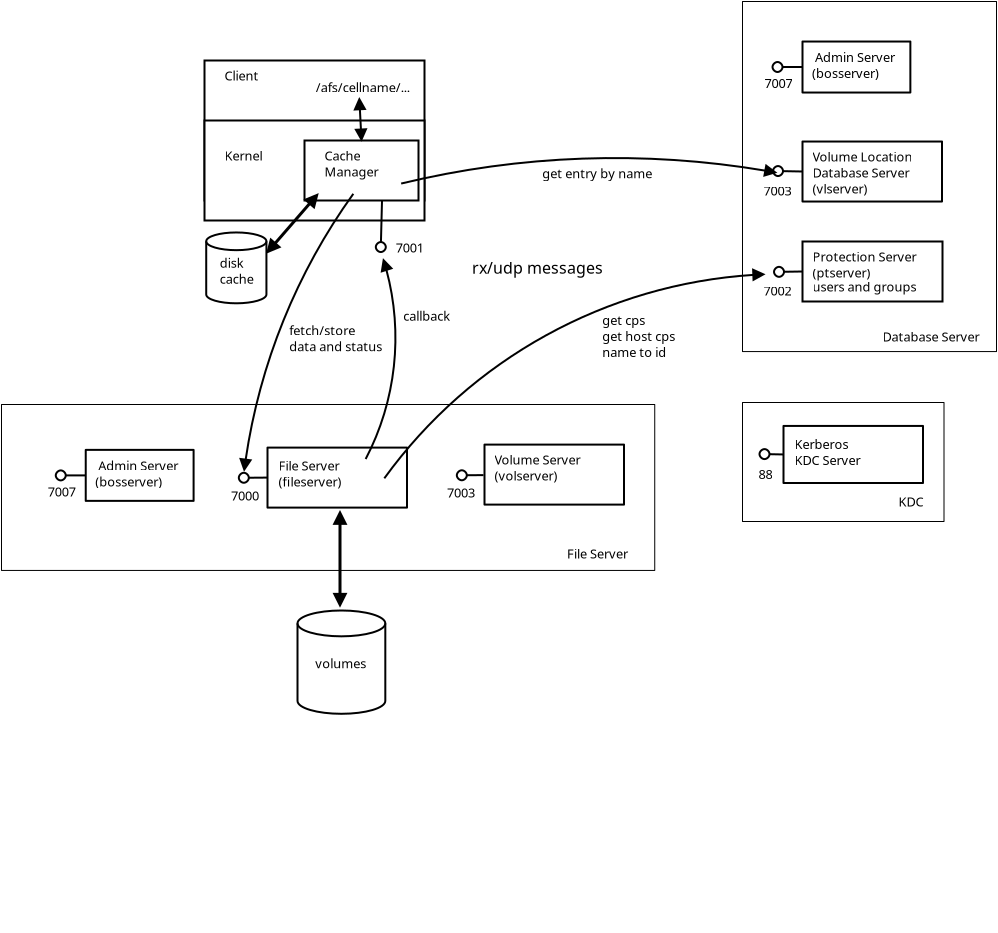 <?xml version="1.0" encoding="UTF-8"?>
<dia:diagram xmlns:dia="http://www.lysator.liu.se/~alla/dia/">
  <dia:layer name="Background" visible="true">
    <dia:object type="Standard - Text" version="1" id="O0">
      <dia:attribute name="obj_pos">
        <dia:point val="16.4,3.35"/>
      </dia:attribute>
      <dia:attribute name="obj_bb">
        <dia:rectangle val="16.4,2.95;16.4,4.15"/>
      </dia:attribute>
      <dia:attribute name="text">
        <dia:composite type="text">
          <dia:attribute name="string">
            <dia:string>##</dia:string>
          </dia:attribute>
          <dia:attribute name="font">
            <dia:font family="sans" style="0" name="Helvetica"/>
          </dia:attribute>
          <dia:attribute name="height">
            <dia:real val="0.8"/>
          </dia:attribute>
          <dia:attribute name="pos">
            <dia:point val="16.4,3.35"/>
          </dia:attribute>
          <dia:attribute name="color">
            <dia:color val="#000000"/>
          </dia:attribute>
          <dia:attribute name="alignment">
            <dia:enum val="0"/>
          </dia:attribute>
        </dia:composite>
      </dia:attribute>
      <dia:attribute name="valign">
        <dia:enum val="3"/>
      </dia:attribute>
    </dia:object>
    <dia:object type="Standard - Text" version="1" id="O1">
      <dia:attribute name="obj_pos">
        <dia:point val="2.35,3.2"/>
      </dia:attribute>
      <dia:attribute name="obj_bb">
        <dia:rectangle val="2.35,2.8;2.35,4"/>
      </dia:attribute>
      <dia:attribute name="text">
        <dia:composite type="text">
          <dia:attribute name="string">
            <dia:string>##</dia:string>
          </dia:attribute>
          <dia:attribute name="font">
            <dia:font family="sans" style="0" name="Helvetica"/>
          </dia:attribute>
          <dia:attribute name="height">
            <dia:real val="0.8"/>
          </dia:attribute>
          <dia:attribute name="pos">
            <dia:point val="2.35,3.2"/>
          </dia:attribute>
          <dia:attribute name="color">
            <dia:color val="#000000"/>
          </dia:attribute>
          <dia:attribute name="alignment">
            <dia:enum val="0"/>
          </dia:attribute>
        </dia:composite>
      </dia:attribute>
      <dia:attribute name="valign">
        <dia:enum val="3"/>
      </dia:attribute>
    </dia:object>
    <dia:group>
      <dia:object type="Standard - Box" version="0" id="O2">
        <dia:attribute name="obj_pos">
          <dia:point val="45,-22.95"/>
        </dia:attribute>
        <dia:attribute name="obj_bb">
          <dia:rectangle val="44.975,-22.975;55.1,-16.975"/>
        </dia:attribute>
        <dia:attribute name="elem_corner">
          <dia:point val="45,-22.95"/>
        </dia:attribute>
        <dia:attribute name="elem_width">
          <dia:real val="10.075"/>
        </dia:attribute>
        <dia:attribute name="elem_height">
          <dia:real val="5.95"/>
        </dia:attribute>
        <dia:attribute name="border_width">
          <dia:real val="0.05"/>
        </dia:attribute>
        <dia:attribute name="show_background">
          <dia:boolean val="true"/>
        </dia:attribute>
        <dia:attribute name="corner_radius">
          <dia:real val="1.175e-38"/>
        </dia:attribute>
      </dia:object>
      <dia:object type="Standard - Box" version="0" id="O3">
        <dia:attribute name="obj_pos">
          <dia:point val="47.05,-21.778"/>
        </dia:attribute>
        <dia:attribute name="obj_bb">
          <dia:rectangle val="47,-21.828;54.075,-18.876"/>
        </dia:attribute>
        <dia:attribute name="elem_corner">
          <dia:point val="47.05,-21.778"/>
        </dia:attribute>
        <dia:attribute name="elem_width">
          <dia:real val="6.975"/>
        </dia:attribute>
        <dia:attribute name="elem_height">
          <dia:real val="2.852"/>
        </dia:attribute>
        <dia:attribute name="show_background">
          <dia:boolean val="true"/>
        </dia:attribute>
        <dia:attribute name="corner_radius">
          <dia:real val="1.175e-38"/>
        </dia:attribute>
      </dia:object>
      <dia:object type="Standard - Text" version="1" id="O4">
        <dia:attribute name="obj_pos">
          <dia:point val="47.6,-20.628"/>
        </dia:attribute>
        <dia:attribute name="obj_bb">
          <dia:rectangle val="47.6,-21.123;51.117,-18.497"/>
        </dia:attribute>
        <dia:attribute name="text">
          <dia:composite type="text">
            <dia:attribute name="string">
              <dia:string>#Kerberos 
KDC Server 
#</dia:string>
            </dia:attribute>
            <dia:attribute name="font">
              <dia:font family="sans" style="0" name="Helvetica"/>
            </dia:attribute>
            <dia:attribute name="height">
              <dia:real val="0.8"/>
            </dia:attribute>
            <dia:attribute name="pos">
              <dia:point val="47.6,-20.628"/>
            </dia:attribute>
            <dia:attribute name="color">
              <dia:color val="#000000"/>
            </dia:attribute>
            <dia:attribute name="alignment">
              <dia:enum val="0"/>
            </dia:attribute>
          </dia:composite>
        </dia:attribute>
        <dia:attribute name="valign">
          <dia:enum val="3"/>
        </dia:attribute>
      </dia:object>
      <dia:object type="Standard - Line" version="0" id="O5">
        <dia:attribute name="obj_pos">
          <dia:point val="45.8,-20.376"/>
        </dia:attribute>
        <dia:attribute name="obj_bb">
          <dia:rectangle val="45.74,-20.877;47.101,-19.875"/>
        </dia:attribute>
        <dia:attribute name="conn_endpoints">
          <dia:point val="45.8,-20.376"/>
          <dia:point val="47.05,-20.352"/>
        </dia:attribute>
        <dia:attribute name="numcp">
          <dia:int val="1"/>
        </dia:attribute>
        <dia:attribute name="start_arrow">
          <dia:enum val="9"/>
        </dia:attribute>
        <dia:attribute name="start_arrow_length">
          <dia:real val="0.5"/>
        </dia:attribute>
        <dia:attribute name="start_arrow_width">
          <dia:real val="0.5"/>
        </dia:attribute>
        <dia:connections>
          <dia:connection handle="1" to="O3" connection="3"/>
        </dia:connections>
      </dia:object>
      <dia:object type="Standard - Text" version="1" id="O6">
        <dia:attribute name="obj_pos">
          <dia:point val="52.8,-17.75"/>
        </dia:attribute>
        <dia:attribute name="obj_bb">
          <dia:rectangle val="52.8,-18.293;54.038,-17.352"/>
        </dia:attribute>
        <dia:attribute name="text">
          <dia:composite type="text">
            <dia:attribute name="string">
              <dia:string>#KDC#</dia:string>
            </dia:attribute>
            <dia:attribute name="font">
              <dia:font family="sans" style="0" name="Helvetica"/>
            </dia:attribute>
            <dia:attribute name="height">
              <dia:real val="0.8"/>
            </dia:attribute>
            <dia:attribute name="pos">
              <dia:point val="52.8,-17.75"/>
            </dia:attribute>
            <dia:attribute name="color">
              <dia:color val="#000000"/>
            </dia:attribute>
            <dia:attribute name="alignment">
              <dia:enum val="0"/>
            </dia:attribute>
          </dia:composite>
        </dia:attribute>
        <dia:attribute name="valign">
          <dia:enum val="3"/>
        </dia:attribute>
      </dia:object>
      <dia:object type="Standard - Text" version="1" id="O7">
        <dia:attribute name="obj_pos">
          <dia:point val="45.8,-19.123"/>
        </dia:attribute>
        <dia:attribute name="obj_bb">
          <dia:rectangle val="45.8,-19.665;46.54,-18.725"/>
        </dia:attribute>
        <dia:attribute name="text">
          <dia:composite type="text">
            <dia:attribute name="string">
              <dia:string>#88#</dia:string>
            </dia:attribute>
            <dia:attribute name="font">
              <dia:font family="sans" style="0" name="Helvetica"/>
            </dia:attribute>
            <dia:attribute name="height">
              <dia:real val="0.8"/>
            </dia:attribute>
            <dia:attribute name="pos">
              <dia:point val="45.8,-19.123"/>
            </dia:attribute>
            <dia:attribute name="color">
              <dia:color val="#000000"/>
            </dia:attribute>
            <dia:attribute name="alignment">
              <dia:enum val="0"/>
            </dia:attribute>
          </dia:composite>
        </dia:attribute>
        <dia:attribute name="valign">
          <dia:enum val="3"/>
        </dia:attribute>
      </dia:object>
    </dia:group>
    <dia:object type="Network - Storage" version="0" id="O8">
      <dia:attribute name="obj_pos">
        <dia:point val="22.75,-12.55"/>
      </dia:attribute>
      <dia:attribute name="obj_bb">
        <dia:rectangle val="22.7,-12.6;27.191,-6.185"/>
      </dia:attribute>
      <dia:attribute name="elem_corner">
        <dia:point val="22.75,-12.55"/>
      </dia:attribute>
      <dia:attribute name="elem_width">
        <dia:real val="4.391"/>
      </dia:attribute>
      <dia:attribute name="elem_height">
        <dia:real val="5.165"/>
      </dia:attribute>
      <dia:attribute name="line_width">
        <dia:real val="0.1"/>
      </dia:attribute>
      <dia:attribute name="line_colour">
        <dia:color val="#000000"/>
      </dia:attribute>
      <dia:attribute name="fill_colour">
        <dia:color val="#ffffff"/>
      </dia:attribute>
      <dia:attribute name="show_background">
        <dia:boolean val="true"/>
      </dia:attribute>
      <dia:attribute name="line_style">
        <dia:enum val="0"/>
        <dia:real val="1"/>
      </dia:attribute>
      <dia:attribute name="text">
        <dia:composite type="text">
          <dia:attribute name="string">
            <dia:string>##</dia:string>
          </dia:attribute>
          <dia:attribute name="font">
            <dia:font family="sans" style="0" name="Helvetica"/>
          </dia:attribute>
          <dia:attribute name="height">
            <dia:real val="0.8"/>
          </dia:attribute>
          <dia:attribute name="pos">
            <dia:point val="24.945,-6.985"/>
          </dia:attribute>
          <dia:attribute name="color">
            <dia:color val="#000000"/>
          </dia:attribute>
          <dia:attribute name="alignment">
            <dia:enum val="1"/>
          </dia:attribute>
        </dia:composite>
      </dia:attribute>
      <dia:attribute name="flip_horizontal">
        <dia:boolean val="false"/>
      </dia:attribute>
      <dia:attribute name="flip_vertical">
        <dia:boolean val="false"/>
      </dia:attribute>
    </dia:object>
    <dia:group>
      <dia:object type="Standard - Box" version="0" id="O9">
        <dia:attribute name="obj_pos">
          <dia:point val="45,-43"/>
        </dia:attribute>
        <dia:attribute name="obj_bb">
          <dia:rectangle val="44.975,-43.025;57.725,-25.472"/>
        </dia:attribute>
        <dia:attribute name="elem_corner">
          <dia:point val="45,-43"/>
        </dia:attribute>
        <dia:attribute name="elem_width">
          <dia:real val="12.7"/>
        </dia:attribute>
        <dia:attribute name="elem_height">
          <dia:real val="17.503"/>
        </dia:attribute>
        <dia:attribute name="border_width">
          <dia:real val="0.05"/>
        </dia:attribute>
        <dia:attribute name="show_background">
          <dia:boolean val="true"/>
        </dia:attribute>
        <dia:attribute name="corner_radius">
          <dia:real val="1.175e-38"/>
        </dia:attribute>
      </dia:object>
      <dia:object type="Standard - Text" version="1" id="O10">
        <dia:attribute name="obj_pos">
          <dia:point val="52,-26"/>
        </dia:attribute>
        <dia:attribute name="obj_bb">
          <dia:rectangle val="52,-26.543;56.873,-25.602"/>
        </dia:attribute>
        <dia:attribute name="text">
          <dia:composite type="text">
            <dia:attribute name="string">
              <dia:string>#Database Server#</dia:string>
            </dia:attribute>
            <dia:attribute name="font">
              <dia:font family="sans" style="0" name="Helvetica"/>
            </dia:attribute>
            <dia:attribute name="height">
              <dia:real val="0.8"/>
            </dia:attribute>
            <dia:attribute name="pos">
              <dia:point val="52,-26"/>
            </dia:attribute>
            <dia:attribute name="color">
              <dia:color val="#000000"/>
            </dia:attribute>
            <dia:attribute name="alignment">
              <dia:enum val="0"/>
            </dia:attribute>
          </dia:composite>
        </dia:attribute>
        <dia:attribute name="valign">
          <dia:enum val="3"/>
        </dia:attribute>
      </dia:object>
      <dia:group>
        <dia:object type="Standard - Box" version="0" id="O11">
          <dia:attribute name="obj_pos">
            <dia:point val="48,-36"/>
          </dia:attribute>
          <dia:attribute name="obj_bb">
            <dia:rectangle val="47.95,-36.05;55.025,-32.95"/>
          </dia:attribute>
          <dia:attribute name="elem_corner">
            <dia:point val="48,-36"/>
          </dia:attribute>
          <dia:attribute name="elem_width">
            <dia:real val="6.975"/>
          </dia:attribute>
          <dia:attribute name="elem_height">
            <dia:real val="3"/>
          </dia:attribute>
          <dia:attribute name="show_background">
            <dia:boolean val="true"/>
          </dia:attribute>
          <dia:attribute name="corner_radius">
            <dia:real val="1.175e-38"/>
          </dia:attribute>
        </dia:object>
        <dia:object type="Standard - Text" version="1" id="O12">
          <dia:attribute name="obj_pos">
            <dia:point val="48.5,-35"/>
          </dia:attribute>
          <dia:attribute name="obj_bb">
            <dia:rectangle val="48.5,-35.542;53.557,-33.002"/>
          </dia:attribute>
          <dia:attribute name="text">
            <dia:composite type="text">
              <dia:attribute name="string">
                <dia:string>#Volume Location
Database Server 
(vlserver)#</dia:string>
              </dia:attribute>
              <dia:attribute name="font">
                <dia:font family="sans" style="0" name="Helvetica"/>
              </dia:attribute>
              <dia:attribute name="height">
                <dia:real val="0.8"/>
              </dia:attribute>
              <dia:attribute name="pos">
                <dia:point val="48.5,-35"/>
              </dia:attribute>
              <dia:attribute name="color">
                <dia:color val="#000000"/>
              </dia:attribute>
              <dia:attribute name="alignment">
                <dia:enum val="0"/>
              </dia:attribute>
            </dia:composite>
          </dia:attribute>
          <dia:attribute name="valign">
            <dia:enum val="3"/>
          </dia:attribute>
        </dia:object>
        <dia:object type="Standard - Line" version="0" id="O13">
          <dia:attribute name="obj_pos">
            <dia:point val="46.476,-34.528"/>
          </dia:attribute>
          <dia:attribute name="obj_bb">
            <dia:rectangle val="46.417,-35.029;48.051,-34.027"/>
          </dia:attribute>
          <dia:attribute name="conn_endpoints">
            <dia:point val="46.476,-34.528"/>
            <dia:point val="48,-34.5"/>
          </dia:attribute>
          <dia:attribute name="numcp">
            <dia:int val="1"/>
          </dia:attribute>
          <dia:attribute name="start_arrow">
            <dia:enum val="9"/>
          </dia:attribute>
          <dia:attribute name="start_arrow_length">
            <dia:real val="0.5"/>
          </dia:attribute>
          <dia:attribute name="start_arrow_width">
            <dia:real val="0.5"/>
          </dia:attribute>
          <dia:connections>
            <dia:connection handle="1" to="O11" connection="3"/>
          </dia:connections>
        </dia:object>
        <dia:object type="Standard - Text" version="1" id="O14">
          <dia:attribute name="obj_pos">
            <dia:point val="46.05,-33.3"/>
          </dia:attribute>
          <dia:attribute name="obj_bb">
            <dia:rectangle val="46.05,-33.843;47.53,-32.903"/>
          </dia:attribute>
          <dia:attribute name="text">
            <dia:composite type="text">
              <dia:attribute name="string">
                <dia:string>#7003#</dia:string>
              </dia:attribute>
              <dia:attribute name="font">
                <dia:font family="sans" style="0" name="Helvetica"/>
              </dia:attribute>
              <dia:attribute name="height">
                <dia:real val="0.8"/>
              </dia:attribute>
              <dia:attribute name="pos">
                <dia:point val="46.05,-33.3"/>
              </dia:attribute>
              <dia:attribute name="color">
                <dia:color val="#000000"/>
              </dia:attribute>
              <dia:attribute name="alignment">
                <dia:enum val="0"/>
              </dia:attribute>
            </dia:composite>
          </dia:attribute>
          <dia:attribute name="valign">
            <dia:enum val="3"/>
          </dia:attribute>
        </dia:object>
      </dia:group>
      <dia:group>
        <dia:object type="Standard - Box" version="0" id="O15">
          <dia:attribute name="obj_pos">
            <dia:point val="48,-31"/>
          </dia:attribute>
          <dia:attribute name="obj_bb">
            <dia:rectangle val="47.95,-31.05;55.05,-27.95"/>
          </dia:attribute>
          <dia:attribute name="elem_corner">
            <dia:point val="48,-31"/>
          </dia:attribute>
          <dia:attribute name="elem_width">
            <dia:real val="7"/>
          </dia:attribute>
          <dia:attribute name="elem_height">
            <dia:real val="3"/>
          </dia:attribute>
          <dia:attribute name="show_background">
            <dia:boolean val="true"/>
          </dia:attribute>
        </dia:object>
        <dia:object type="Standard - Text" version="1" id="O16">
          <dia:attribute name="obj_pos">
            <dia:point val="48.5,-30"/>
          </dia:attribute>
          <dia:attribute name="obj_bb">
            <dia:rectangle val="48.5,-30.543;53.544,-28.802"/>
          </dia:attribute>
          <dia:attribute name="text">
            <dia:composite type="text">
              <dia:attribute name="string">
                <dia:string>#Protection Server
(ptserver)#</dia:string>
              </dia:attribute>
              <dia:attribute name="font">
                <dia:font family="sans" style="0" name="Helvetica"/>
              </dia:attribute>
              <dia:attribute name="height">
                <dia:real val="0.8"/>
              </dia:attribute>
              <dia:attribute name="pos">
                <dia:point val="48.5,-30"/>
              </dia:attribute>
              <dia:attribute name="color">
                <dia:color val="#000000"/>
              </dia:attribute>
              <dia:attribute name="alignment">
                <dia:enum val="0"/>
              </dia:attribute>
            </dia:composite>
          </dia:attribute>
          <dia:attribute name="valign">
            <dia:enum val="3"/>
          </dia:attribute>
        </dia:object>
        <dia:object type="Standard - Line" version="0" id="O17">
          <dia:attribute name="obj_pos">
            <dia:point val="46.526,-29.478"/>
          </dia:attribute>
          <dia:attribute name="obj_bb">
            <dia:rectangle val="46.468,-29.979;48.051,-28.977"/>
          </dia:attribute>
          <dia:attribute name="conn_endpoints">
            <dia:point val="46.526,-29.478"/>
            <dia:point val="48,-29.5"/>
          </dia:attribute>
          <dia:attribute name="numcp">
            <dia:int val="1"/>
          </dia:attribute>
          <dia:attribute name="start_arrow">
            <dia:enum val="9"/>
          </dia:attribute>
          <dia:attribute name="start_arrow_length">
            <dia:real val="0.5"/>
          </dia:attribute>
          <dia:attribute name="start_arrow_width">
            <dia:real val="0.5"/>
          </dia:attribute>
          <dia:connections>
            <dia:connection handle="1" to="O15" connection="3"/>
          </dia:connections>
        </dia:object>
        <dia:object type="Standard - Text" version="1" id="O18">
          <dia:attribute name="obj_pos">
            <dia:point val="46.05,-28.3"/>
          </dia:attribute>
          <dia:attribute name="obj_bb">
            <dia:rectangle val="46.05,-28.843;47.53,-27.902"/>
          </dia:attribute>
          <dia:attribute name="text">
            <dia:composite type="text">
              <dia:attribute name="string">
                <dia:string>#7002#</dia:string>
              </dia:attribute>
              <dia:attribute name="font">
                <dia:font family="sans" style="0" name="Helvetica"/>
              </dia:attribute>
              <dia:attribute name="height">
                <dia:real val="0.8"/>
              </dia:attribute>
              <dia:attribute name="pos">
                <dia:point val="46.05,-28.3"/>
              </dia:attribute>
              <dia:attribute name="color">
                <dia:color val="#000000"/>
              </dia:attribute>
              <dia:attribute name="alignment">
                <dia:enum val="0"/>
              </dia:attribute>
            </dia:composite>
          </dia:attribute>
          <dia:attribute name="valign">
            <dia:enum val="3"/>
          </dia:attribute>
        </dia:object>
        <dia:object type="Standard - Text" version="1" id="O19">
          <dia:attribute name="obj_pos">
            <dia:point val="48.5,-28.5"/>
          </dia:attribute>
          <dia:attribute name="obj_bb">
            <dia:rectangle val="48.5,-29.043;53.537,-28.102"/>
          </dia:attribute>
          <dia:attribute name="text">
            <dia:composite type="text">
              <dia:attribute name="string">
                <dia:string>#users and groups#</dia:string>
              </dia:attribute>
              <dia:attribute name="font">
                <dia:font family="sans" style="0" name="Helvetica"/>
              </dia:attribute>
              <dia:attribute name="height">
                <dia:real val="0.8"/>
              </dia:attribute>
              <dia:attribute name="pos">
                <dia:point val="48.5,-28.5"/>
              </dia:attribute>
              <dia:attribute name="color">
                <dia:color val="#000000"/>
              </dia:attribute>
              <dia:attribute name="alignment">
                <dia:enum val="0"/>
              </dia:attribute>
            </dia:composite>
          </dia:attribute>
          <dia:attribute name="valign">
            <dia:enum val="3"/>
          </dia:attribute>
        </dia:object>
      </dia:group>
      <dia:group>
        <dia:object type="Standard - Box" version="0" id="O20">
          <dia:attribute name="obj_pos">
            <dia:point val="48,-41"/>
          </dia:attribute>
          <dia:attribute name="obj_bb">
            <dia:rectangle val="47.95,-41.05;53.443,-38.4"/>
          </dia:attribute>
          <dia:attribute name="elem_corner">
            <dia:point val="48,-41"/>
          </dia:attribute>
          <dia:attribute name="elem_width">
            <dia:real val="5.393"/>
          </dia:attribute>
          <dia:attribute name="elem_height">
            <dia:real val="2.55"/>
          </dia:attribute>
          <dia:attribute name="show_background">
            <dia:boolean val="true"/>
          </dia:attribute>
          <dia:attribute name="corner_radius">
            <dia:real val="1.175e-38"/>
          </dia:attribute>
        </dia:object>
        <dia:object type="Standard - Text" version="1" id="O21">
          <dia:attribute name="obj_pos">
            <dia:point val="48.475,-39.975"/>
          </dia:attribute>
          <dia:attribute name="obj_bb">
            <dia:rectangle val="48.475,-40.517;52.797,-38.778"/>
          </dia:attribute>
          <dia:attribute name="text">
            <dia:composite type="text">
              <dia:attribute name="string">
                <dia:string># Admin Server 
(bosserver)#</dia:string>
              </dia:attribute>
              <dia:attribute name="font">
                <dia:font family="sans" style="0" name="Helvetica"/>
              </dia:attribute>
              <dia:attribute name="height">
                <dia:real val="0.8"/>
              </dia:attribute>
              <dia:attribute name="pos">
                <dia:point val="48.475,-39.975"/>
              </dia:attribute>
              <dia:attribute name="color">
                <dia:color val="#000000"/>
              </dia:attribute>
              <dia:attribute name="alignment">
                <dia:enum val="0"/>
              </dia:attribute>
            </dia:composite>
          </dia:attribute>
          <dia:attribute name="valign">
            <dia:enum val="3"/>
          </dia:attribute>
        </dia:object>
        <dia:object type="Standard - Line" version="0" id="O22">
          <dia:attribute name="obj_pos">
            <dia:point val="46.451,-39.725"/>
          </dia:attribute>
          <dia:attribute name="obj_bb">
            <dia:rectangle val="46.401,-40.225;48.05,-39.225"/>
          </dia:attribute>
          <dia:attribute name="conn_endpoints">
            <dia:point val="46.451,-39.725"/>
            <dia:point val="48,-39.725"/>
          </dia:attribute>
          <dia:attribute name="numcp">
            <dia:int val="1"/>
          </dia:attribute>
          <dia:attribute name="start_arrow">
            <dia:enum val="9"/>
          </dia:attribute>
          <dia:attribute name="start_arrow_length">
            <dia:real val="0.5"/>
          </dia:attribute>
          <dia:attribute name="start_arrow_width">
            <dia:real val="0.5"/>
          </dia:attribute>
          <dia:connections>
            <dia:connection handle="1" to="O20" connection="3"/>
          </dia:connections>
        </dia:object>
        <dia:object type="Standard - Text" version="1" id="O23">
          <dia:attribute name="obj_pos">
            <dia:point val="46.1,-38.675"/>
          </dia:attribute>
          <dia:attribute name="obj_bb">
            <dia:rectangle val="46.1,-39.218;47.58,-38.278"/>
          </dia:attribute>
          <dia:attribute name="text">
            <dia:composite type="text">
              <dia:attribute name="string">
                <dia:string>#7007#</dia:string>
              </dia:attribute>
              <dia:attribute name="font">
                <dia:font family="sans" style="0" name="Helvetica"/>
              </dia:attribute>
              <dia:attribute name="height">
                <dia:real val="0.8"/>
              </dia:attribute>
              <dia:attribute name="pos">
                <dia:point val="46.1,-38.675"/>
              </dia:attribute>
              <dia:attribute name="color">
                <dia:color val="#000000"/>
              </dia:attribute>
              <dia:attribute name="alignment">
                <dia:enum val="0"/>
              </dia:attribute>
            </dia:composite>
          </dia:attribute>
          <dia:attribute name="valign">
            <dia:enum val="3"/>
          </dia:attribute>
        </dia:object>
      </dia:group>
    </dia:group>
    <dia:group>
      <dia:object type="Standard - Box" version="0" id="O24">
        <dia:attribute name="obj_pos">
          <dia:point val="7.95,-22.85"/>
        </dia:attribute>
        <dia:attribute name="obj_bb">
          <dia:rectangle val="7.925,-22.875;40.637,-14.528"/>
        </dia:attribute>
        <dia:attribute name="elem_corner">
          <dia:point val="7.95,-22.85"/>
        </dia:attribute>
        <dia:attribute name="elem_width">
          <dia:real val="32.662"/>
        </dia:attribute>
        <dia:attribute name="elem_height">
          <dia:real val="8.297"/>
        </dia:attribute>
        <dia:attribute name="border_width">
          <dia:real val="0.05"/>
        </dia:attribute>
        <dia:attribute name="show_background">
          <dia:boolean val="true"/>
        </dia:attribute>
        <dia:attribute name="corner_radius">
          <dia:real val="1.175e-38"/>
        </dia:attribute>
      </dia:object>
      <dia:object type="Standard - Text" version="1" id="O25">
        <dia:attribute name="obj_pos">
          <dia:point val="36.225,-15.148"/>
        </dia:attribute>
        <dia:attribute name="obj_bb">
          <dia:rectangle val="36.225,-15.69;39.295,-14.75"/>
        </dia:attribute>
        <dia:attribute name="text">
          <dia:composite type="text">
            <dia:attribute name="string">
              <dia:string>#File Server#</dia:string>
            </dia:attribute>
            <dia:attribute name="font">
              <dia:font family="sans" style="0" name="Helvetica"/>
            </dia:attribute>
            <dia:attribute name="height">
              <dia:real val="0.8"/>
            </dia:attribute>
            <dia:attribute name="pos">
              <dia:point val="36.225,-15.148"/>
            </dia:attribute>
            <dia:attribute name="color">
              <dia:color val="#000000"/>
            </dia:attribute>
            <dia:attribute name="alignment">
              <dia:enum val="0"/>
            </dia:attribute>
          </dia:composite>
        </dia:attribute>
        <dia:attribute name="valign">
          <dia:enum val="3"/>
        </dia:attribute>
      </dia:object>
      <dia:group>
        <dia:object type="Standard - Box" version="0" id="O26">
          <dia:attribute name="obj_pos">
            <dia:point val="32.1,-20.845"/>
          </dia:attribute>
          <dia:attribute name="obj_bb">
            <dia:rectangle val="32.05,-20.895;39.125,-17.795"/>
          </dia:attribute>
          <dia:attribute name="elem_corner">
            <dia:point val="32.1,-20.845"/>
          </dia:attribute>
          <dia:attribute name="elem_width">
            <dia:real val="6.975"/>
          </dia:attribute>
          <dia:attribute name="elem_height">
            <dia:real val="3"/>
          </dia:attribute>
          <dia:attribute name="show_background">
            <dia:boolean val="true"/>
          </dia:attribute>
          <dia:attribute name="corner_radius">
            <dia:real val="1.175e-38"/>
          </dia:attribute>
        </dia:object>
        <dia:object type="Standard - Text" version="1" id="O27">
          <dia:attribute name="obj_pos">
            <dia:point val="32.6,-19.845"/>
          </dia:attribute>
          <dia:attribute name="obj_bb">
            <dia:rectangle val="32.6,-20.388;37.047,-18.648"/>
          </dia:attribute>
          <dia:attribute name="text">
            <dia:composite type="text">
              <dia:attribute name="string">
                <dia:string>#Volume Server 
(volserver)#</dia:string>
              </dia:attribute>
              <dia:attribute name="font">
                <dia:font family="sans" style="0" name="Helvetica"/>
              </dia:attribute>
              <dia:attribute name="height">
                <dia:real val="0.8"/>
              </dia:attribute>
              <dia:attribute name="pos">
                <dia:point val="32.6,-19.845"/>
              </dia:attribute>
              <dia:attribute name="color">
                <dia:color val="#000000"/>
              </dia:attribute>
              <dia:attribute name="alignment">
                <dia:enum val="0"/>
              </dia:attribute>
            </dia:composite>
          </dia:attribute>
          <dia:attribute name="valign">
            <dia:enum val="3"/>
          </dia:attribute>
        </dia:object>
        <dia:object type="Standard - Line" version="0" id="O28">
          <dia:attribute name="obj_pos">
            <dia:point val="30.666,-19.309"/>
          </dia:attribute>
          <dia:attribute name="obj_bb">
            <dia:rectangle val="30.612,-19.81;32.1,-18.809"/>
          </dia:attribute>
          <dia:attribute name="conn_endpoints">
            <dia:point val="30.666,-19.309"/>
            <dia:point val="32.05,-19.319"/>
          </dia:attribute>
          <dia:attribute name="numcp">
            <dia:int val="1"/>
          </dia:attribute>
          <dia:attribute name="start_arrow">
            <dia:enum val="9"/>
          </dia:attribute>
          <dia:attribute name="start_arrow_length">
            <dia:real val="0.5"/>
          </dia:attribute>
          <dia:attribute name="start_arrow_width">
            <dia:real val="0.5"/>
          </dia:attribute>
          <dia:connections>
            <dia:connection handle="1" to="O26" connection="8"/>
          </dia:connections>
        </dia:object>
        <dia:object type="Standard - Text" version="1" id="O29">
          <dia:attribute name="obj_pos">
            <dia:point val="30.225,-18.195"/>
          </dia:attribute>
          <dia:attribute name="obj_bb">
            <dia:rectangle val="30.225,-18.738;31.705,-17.798"/>
          </dia:attribute>
          <dia:attribute name="text">
            <dia:composite type="text">
              <dia:attribute name="string">
                <dia:string>#7003#</dia:string>
              </dia:attribute>
              <dia:attribute name="font">
                <dia:font family="sans" style="0" name="Helvetica"/>
              </dia:attribute>
              <dia:attribute name="height">
                <dia:real val="0.8"/>
              </dia:attribute>
              <dia:attribute name="pos">
                <dia:point val="30.225,-18.195"/>
              </dia:attribute>
              <dia:attribute name="color">
                <dia:color val="#000000"/>
              </dia:attribute>
              <dia:attribute name="alignment">
                <dia:enum val="0"/>
              </dia:attribute>
            </dia:composite>
          </dia:attribute>
          <dia:attribute name="valign">
            <dia:enum val="3"/>
          </dia:attribute>
        </dia:object>
      </dia:group>
      <dia:group>
        <dia:object type="Standard - Text" version="1" id="O30">
          <dia:attribute name="obj_pos">
            <dia:point val="19.425,-18.045"/>
          </dia:attribute>
          <dia:attribute name="obj_bb">
            <dia:rectangle val="19.425,-18.588;20.905,-17.648"/>
          </dia:attribute>
          <dia:attribute name="text">
            <dia:composite type="text">
              <dia:attribute name="string">
                <dia:string>#7000#</dia:string>
              </dia:attribute>
              <dia:attribute name="font">
                <dia:font family="sans" style="0" name="Helvetica"/>
              </dia:attribute>
              <dia:attribute name="height">
                <dia:real val="0.8"/>
              </dia:attribute>
              <dia:attribute name="pos">
                <dia:point val="19.425,-18.045"/>
              </dia:attribute>
              <dia:attribute name="color">
                <dia:color val="#000000"/>
              </dia:attribute>
              <dia:attribute name="alignment">
                <dia:enum val="0"/>
              </dia:attribute>
            </dia:composite>
          </dia:attribute>
          <dia:attribute name="valign">
            <dia:enum val="3"/>
          </dia:attribute>
        </dia:object>
        <dia:group>
          <dia:object type="Standard - Box" version="0" id="O31">
            <dia:attribute name="obj_pos">
              <dia:point val="21.25,-20.695"/>
            </dia:attribute>
            <dia:attribute name="obj_bb">
              <dia:rectangle val="21.2,-20.745;28.275,-17.645"/>
            </dia:attribute>
            <dia:attribute name="elem_corner">
              <dia:point val="21.25,-20.695"/>
            </dia:attribute>
            <dia:attribute name="elem_width">
              <dia:real val="6.975"/>
            </dia:attribute>
            <dia:attribute name="elem_height">
              <dia:real val="3"/>
            </dia:attribute>
            <dia:attribute name="show_background">
              <dia:boolean val="true"/>
            </dia:attribute>
            <dia:attribute name="corner_radius">
              <dia:real val="1.175e-38"/>
            </dia:attribute>
          </dia:object>
          <dia:object type="Standard - Text" version="1" id="O32">
            <dia:attribute name="obj_pos">
              <dia:point val="21.8,-19.545"/>
            </dia:attribute>
            <dia:attribute name="obj_bb">
              <dia:rectangle val="21.8,-20.088;25.055,-18.348"/>
            </dia:attribute>
            <dia:attribute name="text">
              <dia:composite type="text">
                <dia:attribute name="string">
                  <dia:string>#File Server 
(fileserver)#</dia:string>
                </dia:attribute>
                <dia:attribute name="font">
                  <dia:font family="sans" style="0" name="Helvetica"/>
                </dia:attribute>
                <dia:attribute name="height">
                  <dia:real val="0.8"/>
                </dia:attribute>
                <dia:attribute name="pos">
                  <dia:point val="21.8,-19.545"/>
                </dia:attribute>
                <dia:attribute name="color">
                  <dia:color val="#000000"/>
                </dia:attribute>
                <dia:attribute name="alignment">
                  <dia:enum val="0"/>
                </dia:attribute>
              </dia:composite>
            </dia:attribute>
            <dia:attribute name="valign">
              <dia:enum val="3"/>
            </dia:attribute>
          </dia:object>
          <dia:object type="Standard - Line" version="0" id="O33">
            <dia:attribute name="obj_pos">
              <dia:point val="19.766,-19.184"/>
            </dia:attribute>
            <dia:attribute name="obj_bb">
              <dia:rectangle val="19.712,-19.685;21.3,-18.684"/>
            </dia:attribute>
            <dia:attribute name="conn_endpoints">
              <dia:point val="19.766,-19.184"/>
              <dia:point val="21.25,-19.195"/>
            </dia:attribute>
            <dia:attribute name="numcp">
              <dia:int val="1"/>
            </dia:attribute>
            <dia:attribute name="start_arrow">
              <dia:enum val="9"/>
            </dia:attribute>
            <dia:attribute name="start_arrow_length">
              <dia:real val="0.5"/>
            </dia:attribute>
            <dia:attribute name="start_arrow_width">
              <dia:real val="0.5"/>
            </dia:attribute>
            <dia:connections>
              <dia:connection handle="1" to="O31" connection="3"/>
            </dia:connections>
          </dia:object>
        </dia:group>
      </dia:group>
      <dia:group>
        <dia:object type="Standard - Box" version="0" id="O34">
          <dia:attribute name="obj_pos">
            <dia:point val="12.162,-20.58"/>
          </dia:attribute>
          <dia:attribute name="obj_bb">
            <dia:rectangle val="12.112,-20.63;17.605,-17.98"/>
          </dia:attribute>
          <dia:attribute name="elem_corner">
            <dia:point val="12.162,-20.58"/>
          </dia:attribute>
          <dia:attribute name="elem_width">
            <dia:real val="5.393"/>
          </dia:attribute>
          <dia:attribute name="elem_height">
            <dia:real val="2.55"/>
          </dia:attribute>
          <dia:attribute name="show_background">
            <dia:boolean val="true"/>
          </dia:attribute>
          <dia:attribute name="corner_radius">
            <dia:real val="1.175e-38"/>
          </dia:attribute>
        </dia:object>
        <dia:object type="Standard - Text" version="1" id="O35">
          <dia:attribute name="obj_pos">
            <dia:point val="12.637,-19.555"/>
          </dia:attribute>
          <dia:attribute name="obj_bb">
            <dia:rectangle val="12.637,-20.098;16.96,-18.358"/>
          </dia:attribute>
          <dia:attribute name="text">
            <dia:composite type="text">
              <dia:attribute name="string">
                <dia:string># Admin Server 
(bosserver)#</dia:string>
              </dia:attribute>
              <dia:attribute name="font">
                <dia:font family="sans" style="0" name="Helvetica"/>
              </dia:attribute>
              <dia:attribute name="height">
                <dia:real val="0.8"/>
              </dia:attribute>
              <dia:attribute name="pos">
                <dia:point val="12.637,-19.555"/>
              </dia:attribute>
              <dia:attribute name="color">
                <dia:color val="#000000"/>
              </dia:attribute>
              <dia:attribute name="alignment">
                <dia:enum val="0"/>
              </dia:attribute>
            </dia:composite>
          </dia:attribute>
          <dia:attribute name="valign">
            <dia:enum val="3"/>
          </dia:attribute>
        </dia:object>
        <dia:object type="Standard - Line" version="0" id="O36">
          <dia:attribute name="obj_pos">
            <dia:point val="10.613,-19.305"/>
          </dia:attribute>
          <dia:attribute name="obj_bb">
            <dia:rectangle val="10.563,-19.805;12.212,-18.805"/>
          </dia:attribute>
          <dia:attribute name="conn_endpoints">
            <dia:point val="10.613,-19.305"/>
            <dia:point val="12.162,-19.305"/>
          </dia:attribute>
          <dia:attribute name="numcp">
            <dia:int val="1"/>
          </dia:attribute>
          <dia:attribute name="start_arrow">
            <dia:enum val="9"/>
          </dia:attribute>
          <dia:attribute name="start_arrow_length">
            <dia:real val="0.5"/>
          </dia:attribute>
          <dia:attribute name="start_arrow_width">
            <dia:real val="0.5"/>
          </dia:attribute>
          <dia:connections>
            <dia:connection handle="1" to="O34" connection="3"/>
          </dia:connections>
        </dia:object>
        <dia:object type="Standard - Text" version="1" id="O37">
          <dia:attribute name="obj_pos">
            <dia:point val="10.262,-18.255"/>
          </dia:attribute>
          <dia:attribute name="obj_bb">
            <dia:rectangle val="10.262,-18.798;11.742,-17.858"/>
          </dia:attribute>
          <dia:attribute name="text">
            <dia:composite type="text">
              <dia:attribute name="string">
                <dia:string>#7007#</dia:string>
              </dia:attribute>
              <dia:attribute name="font">
                <dia:font family="sans" style="0" name="Helvetica"/>
              </dia:attribute>
              <dia:attribute name="height">
                <dia:real val="0.8"/>
              </dia:attribute>
              <dia:attribute name="pos">
                <dia:point val="10.262,-18.255"/>
              </dia:attribute>
              <dia:attribute name="color">
                <dia:color val="#000000"/>
              </dia:attribute>
              <dia:attribute name="alignment">
                <dia:enum val="0"/>
              </dia:attribute>
            </dia:composite>
          </dia:attribute>
          <dia:attribute name="valign">
            <dia:enum val="3"/>
          </dia:attribute>
        </dia:object>
      </dia:group>
    </dia:group>
    <dia:object type="Standard - Line" version="0" id="O38">
      <dia:attribute name="obj_pos">
        <dia:point val="24.875,-17.483"/>
      </dia:attribute>
      <dia:attribute name="obj_bb">
        <dia:rectangle val="24.375,-17.558;25.375,-12.708"/>
      </dia:attribute>
      <dia:attribute name="conn_endpoints">
        <dia:point val="24.875,-17.483"/>
        <dia:point val="24.875,-12.783"/>
      </dia:attribute>
      <dia:attribute name="numcp">
        <dia:int val="1"/>
      </dia:attribute>
      <dia:attribute name="line_width">
        <dia:real val="0.15"/>
      </dia:attribute>
      <dia:attribute name="start_arrow">
        <dia:enum val="3"/>
      </dia:attribute>
      <dia:attribute name="start_arrow_length">
        <dia:real val="0.5"/>
      </dia:attribute>
      <dia:attribute name="start_arrow_width">
        <dia:real val="0.5"/>
      </dia:attribute>
      <dia:attribute name="end_arrow">
        <dia:enum val="3"/>
      </dia:attribute>
      <dia:attribute name="end_arrow_length">
        <dia:real val="0.5"/>
      </dia:attribute>
      <dia:attribute name="end_arrow_width">
        <dia:real val="0.5"/>
      </dia:attribute>
    </dia:object>
    <dia:group>
      <dia:object type="Standard - Box" version="0" id="O39">
        <dia:attribute name="obj_pos">
          <dia:point val="18.1,-40.05"/>
        </dia:attribute>
        <dia:attribute name="obj_bb">
          <dia:rectangle val="18.05,-40.1;29.15,-33"/>
        </dia:attribute>
        <dia:attribute name="elem_corner">
          <dia:point val="18.1,-40.05"/>
        </dia:attribute>
        <dia:attribute name="elem_width">
          <dia:real val="11"/>
        </dia:attribute>
        <dia:attribute name="elem_height">
          <dia:real val="7"/>
        </dia:attribute>
        <dia:attribute name="show_background">
          <dia:boolean val="true"/>
        </dia:attribute>
      </dia:object>
      <dia:object type="Standard - Box" version="0" id="O40">
        <dia:attribute name="obj_pos">
          <dia:point val="18.1,-37.05"/>
        </dia:attribute>
        <dia:attribute name="obj_bb">
          <dia:rectangle val="18.05,-37.1;29.15,-32"/>
        </dia:attribute>
        <dia:attribute name="elem_corner">
          <dia:point val="18.1,-37.05"/>
        </dia:attribute>
        <dia:attribute name="elem_width">
          <dia:real val="11"/>
        </dia:attribute>
        <dia:attribute name="elem_height">
          <dia:real val="5"/>
        </dia:attribute>
        <dia:attribute name="show_background">
          <dia:boolean val="true"/>
        </dia:attribute>
      </dia:object>
      <dia:object type="Standard - Box" version="0" id="O41">
        <dia:attribute name="obj_pos">
          <dia:point val="23.1,-36.05"/>
        </dia:attribute>
        <dia:attribute name="obj_bb">
          <dia:rectangle val="23.05,-36.1;28.85,-33"/>
        </dia:attribute>
        <dia:attribute name="elem_corner">
          <dia:point val="23.1,-36.05"/>
        </dia:attribute>
        <dia:attribute name="elem_width">
          <dia:real val="5.7"/>
        </dia:attribute>
        <dia:attribute name="elem_height">
          <dia:real val="3"/>
        </dia:attribute>
        <dia:attribute name="show_background">
          <dia:boolean val="true"/>
        </dia:attribute>
      </dia:object>
      <dia:object type="Standard - Text" version="1" id="O42">
        <dia:attribute name="obj_pos">
          <dia:point val="23.6,-34.55"/>
        </dia:attribute>
        <dia:attribute name="obj_bb">
          <dia:rectangle val="23.6,-34.95;23.6,-33.75"/>
        </dia:attribute>
        <dia:attribute name="text">
          <dia:composite type="text">
            <dia:attribute name="string">
              <dia:string>##</dia:string>
            </dia:attribute>
            <dia:attribute name="font">
              <dia:font family="sans" style="0" name="Helvetica"/>
            </dia:attribute>
            <dia:attribute name="height">
              <dia:real val="0.8"/>
            </dia:attribute>
            <dia:attribute name="pos">
              <dia:point val="23.6,-34.55"/>
            </dia:attribute>
            <dia:attribute name="color">
              <dia:color val="#000000"/>
            </dia:attribute>
            <dia:attribute name="alignment">
              <dia:enum val="0"/>
            </dia:attribute>
          </dia:composite>
        </dia:attribute>
        <dia:attribute name="valign">
          <dia:enum val="3"/>
        </dia:attribute>
        <dia:connections>
          <dia:connection handle="0" to="O40" connection="8"/>
        </dia:connections>
      </dia:object>
      <dia:object type="Standard - Text" version="1" id="O43">
        <dia:attribute name="obj_pos">
          <dia:point val="19.1,-35.05"/>
        </dia:attribute>
        <dia:attribute name="obj_bb">
          <dia:rectangle val="19.1,-35.593;20.931,-34.653"/>
        </dia:attribute>
        <dia:attribute name="text">
          <dia:composite type="text">
            <dia:attribute name="string">
              <dia:string>#Kernel#</dia:string>
            </dia:attribute>
            <dia:attribute name="font">
              <dia:font family="sans" style="0" name="Helvetica"/>
            </dia:attribute>
            <dia:attribute name="height">
              <dia:real val="0.8"/>
            </dia:attribute>
            <dia:attribute name="pos">
              <dia:point val="19.1,-35.05"/>
            </dia:attribute>
            <dia:attribute name="color">
              <dia:color val="#000000"/>
            </dia:attribute>
            <dia:attribute name="alignment">
              <dia:enum val="0"/>
            </dia:attribute>
          </dia:composite>
        </dia:attribute>
        <dia:attribute name="valign">
          <dia:enum val="3"/>
        </dia:attribute>
      </dia:object>
      <dia:object type="Standard - Text" version="1" id="O44">
        <dia:attribute name="obj_pos">
          <dia:point val="24.1,-35.05"/>
        </dia:attribute>
        <dia:attribute name="obj_bb">
          <dia:rectangle val="24.1,-35.593;26.655,-33.852"/>
        </dia:attribute>
        <dia:attribute name="text">
          <dia:composite type="text">
            <dia:attribute name="string">
              <dia:string>#Cache
Manager#</dia:string>
            </dia:attribute>
            <dia:attribute name="font">
              <dia:font family="sans" style="0" name="Helvetica"/>
            </dia:attribute>
            <dia:attribute name="height">
              <dia:real val="0.8"/>
            </dia:attribute>
            <dia:attribute name="pos">
              <dia:point val="24.1,-35.05"/>
            </dia:attribute>
            <dia:attribute name="color">
              <dia:color val="#000000"/>
            </dia:attribute>
            <dia:attribute name="alignment">
              <dia:enum val="0"/>
            </dia:attribute>
          </dia:composite>
        </dia:attribute>
        <dia:attribute name="valign">
          <dia:enum val="3"/>
        </dia:attribute>
      </dia:object>
      <dia:object type="Standard - Text" version="1" id="O45">
        <dia:attribute name="obj_pos">
          <dia:point val="19.1,-39.05"/>
        </dia:attribute>
        <dia:attribute name="obj_bb">
          <dia:rectangle val="19.1,-39.593;20.788,-38.653"/>
        </dia:attribute>
        <dia:attribute name="text">
          <dia:composite type="text">
            <dia:attribute name="string">
              <dia:string>#Client#</dia:string>
            </dia:attribute>
            <dia:attribute name="font">
              <dia:font family="sans" style="0" name="Helvetica"/>
            </dia:attribute>
            <dia:attribute name="height">
              <dia:real val="0.8"/>
            </dia:attribute>
            <dia:attribute name="pos">
              <dia:point val="19.1,-39.05"/>
            </dia:attribute>
            <dia:attribute name="color">
              <dia:color val="#000000"/>
            </dia:attribute>
            <dia:attribute name="alignment">
              <dia:enum val="0"/>
            </dia:attribute>
          </dia:composite>
        </dia:attribute>
        <dia:attribute name="valign">
          <dia:enum val="3"/>
        </dia:attribute>
      </dia:object>
    </dia:group>
    <dia:object type="Standard - Arc" version="0" id="O46">
      <dia:attribute name="obj_pos">
        <dia:point val="25.541,-33.385"/>
      </dia:attribute>
      <dia:attribute name="obj_bb">
        <dia:rectangle val="19.599,-33.45;25.606,-19.318"/>
      </dia:attribute>
      <dia:attribute name="conn_endpoints">
        <dia:point val="25.541,-33.385"/>
        <dia:point val="20.083,-19.548"/>
      </dia:attribute>
      <dia:attribute name="curve_distance">
        <dia:real val="0.927"/>
      </dia:attribute>
      <dia:attribute name="end_arrow">
        <dia:enum val="3"/>
      </dia:attribute>
      <dia:attribute name="end_arrow_length">
        <dia:real val="0.5"/>
      </dia:attribute>
      <dia:attribute name="end_arrow_width">
        <dia:real val="0.5"/>
      </dia:attribute>
    </dia:object>
    <dia:object type="Standard - Arc" version="0" id="O47">
      <dia:attribute name="obj_pos">
        <dia:point val="27.933,-33.898"/>
      </dia:attribute>
      <dia:attribute name="obj_bb">
        <dia:rectangle val="27.881,-35.221;46.747,-33.846"/>
      </dia:attribute>
      <dia:attribute name="conn_endpoints">
        <dia:point val="27.933,-33.898"/>
        <dia:point val="46.683,-34.448"/>
      </dia:attribute>
      <dia:attribute name="curve_distance">
        <dia:real val="-0.98"/>
      </dia:attribute>
      <dia:attribute name="end_arrow">
        <dia:enum val="3"/>
      </dia:attribute>
      <dia:attribute name="end_arrow_length">
        <dia:real val="0.5"/>
      </dia:attribute>
      <dia:attribute name="end_arrow_width">
        <dia:real val="0.5"/>
      </dia:attribute>
    </dia:object>
    <dia:object type="Standard - Arc" version="0" id="O48">
      <dia:attribute name="obj_pos">
        <dia:point val="26.158,-20.123"/>
      </dia:attribute>
      <dia:attribute name="obj_bb">
        <dia:rectangle val="26.104,-30.203;27.696,-20.068"/>
      </dia:attribute>
      <dia:attribute name="conn_endpoints">
        <dia:point val="26.158,-20.123"/>
        <dia:point val="27.041,-30.109"/>
      </dia:attribute>
      <dia:attribute name="curve_distance">
        <dia:real val="1"/>
      </dia:attribute>
      <dia:attribute name="end_arrow">
        <dia:enum val="3"/>
      </dia:attribute>
      <dia:attribute name="end_arrow_length">
        <dia:real val="0.5"/>
      </dia:attribute>
      <dia:attribute name="end_arrow_width">
        <dia:real val="0.5"/>
      </dia:attribute>
    </dia:object>
    <dia:object type="Standard - Line" version="0" id="O49">
      <dia:attribute name="obj_pos">
        <dia:point val="26.975,-33.025"/>
      </dia:attribute>
      <dia:attribute name="obj_bb">
        <dia:rectangle val="26.407,-33.076;27.409,-30.36"/>
      </dia:attribute>
      <dia:attribute name="conn_endpoints">
        <dia:point val="26.975,-33.025"/>
        <dia:point val="26.908,-30.423"/>
      </dia:attribute>
      <dia:attribute name="numcp">
        <dia:int val="1"/>
      </dia:attribute>
      <dia:attribute name="end_arrow">
        <dia:enum val="9"/>
      </dia:attribute>
      <dia:attribute name="end_arrow_length">
        <dia:real val="0.5"/>
      </dia:attribute>
      <dia:attribute name="end_arrow_width">
        <dia:real val="0.5"/>
      </dia:attribute>
    </dia:object>
    <dia:object type="Standard - Text" version="1" id="O50">
      <dia:attribute name="obj_pos">
        <dia:point val="27.658,-30.448"/>
      </dia:attribute>
      <dia:attribute name="obj_bb">
        <dia:rectangle val="27.658,-30.99;29.138,-30.05"/>
      </dia:attribute>
      <dia:attribute name="text">
        <dia:composite type="text">
          <dia:attribute name="string">
            <dia:string>#7001#</dia:string>
          </dia:attribute>
          <dia:attribute name="font">
            <dia:font family="sans" style="0" name="Helvetica"/>
          </dia:attribute>
          <dia:attribute name="height">
            <dia:real val="0.8"/>
          </dia:attribute>
          <dia:attribute name="pos">
            <dia:point val="27.658,-30.448"/>
          </dia:attribute>
          <dia:attribute name="color">
            <dia:color val="#000000"/>
          </dia:attribute>
          <dia:attribute name="alignment">
            <dia:enum val="0"/>
          </dia:attribute>
        </dia:composite>
      </dia:attribute>
      <dia:attribute name="valign">
        <dia:enum val="3"/>
      </dia:attribute>
    </dia:object>
    <dia:object type="Standard - Line" version="0" id="O51">
      <dia:attribute name="obj_pos">
        <dia:point val="25.841,-38.162"/>
      </dia:attribute>
      <dia:attribute name="obj_bb">
        <dia:rectangle val="25.339,-38.238;26.452,-35.974"/>
      </dia:attribute>
      <dia:attribute name="conn_endpoints">
        <dia:point val="25.841,-38.162"/>
        <dia:point val="25.95,-36.05"/>
      </dia:attribute>
      <dia:attribute name="numcp">
        <dia:int val="1"/>
      </dia:attribute>
      <dia:attribute name="start_arrow">
        <dia:enum val="3"/>
      </dia:attribute>
      <dia:attribute name="start_arrow_length">
        <dia:real val="0.5"/>
      </dia:attribute>
      <dia:attribute name="start_arrow_width">
        <dia:real val="0.5"/>
      </dia:attribute>
      <dia:attribute name="end_arrow">
        <dia:enum val="3"/>
      </dia:attribute>
      <dia:attribute name="end_arrow_length">
        <dia:real val="0.5"/>
      </dia:attribute>
      <dia:attribute name="end_arrow_width">
        <dia:real val="0.5"/>
      </dia:attribute>
      <dia:connections>
        <dia:connection handle="1" to="O41" connection="1"/>
      </dia:connections>
    </dia:object>
    <dia:object type="Network - Storage" version="0" id="O52">
      <dia:attribute name="obj_pos">
        <dia:point val="18.186,-31.452"/>
      </dia:attribute>
      <dia:attribute name="obj_bb">
        <dia:rectangle val="18.136,-31.502;21.246,-26.71"/>
      </dia:attribute>
      <dia:attribute name="elem_corner">
        <dia:point val="18.186,-31.452"/>
      </dia:attribute>
      <dia:attribute name="elem_width">
        <dia:real val="3.01"/>
      </dia:attribute>
      <dia:attribute name="elem_height">
        <dia:real val="3.542"/>
      </dia:attribute>
      <dia:attribute name="line_width">
        <dia:real val="0.1"/>
      </dia:attribute>
      <dia:attribute name="line_colour">
        <dia:color val="#000000"/>
      </dia:attribute>
      <dia:attribute name="fill_colour">
        <dia:color val="#ffffff"/>
      </dia:attribute>
      <dia:attribute name="show_background">
        <dia:boolean val="true"/>
      </dia:attribute>
      <dia:attribute name="line_style">
        <dia:enum val="0"/>
        <dia:real val="1"/>
      </dia:attribute>
      <dia:attribute name="text">
        <dia:composite type="text">
          <dia:attribute name="string">
            <dia:string>##</dia:string>
          </dia:attribute>
          <dia:attribute name="font">
            <dia:font family="sans" style="0" name="Helvetica"/>
          </dia:attribute>
          <dia:attribute name="height">
            <dia:real val="0.8"/>
          </dia:attribute>
          <dia:attribute name="pos">
            <dia:point val="19.691,-27.51"/>
          </dia:attribute>
          <dia:attribute name="color">
            <dia:color val="#000000"/>
          </dia:attribute>
          <dia:attribute name="alignment">
            <dia:enum val="1"/>
          </dia:attribute>
        </dia:composite>
      </dia:attribute>
      <dia:attribute name="flip_horizontal">
        <dia:boolean val="false"/>
      </dia:attribute>
      <dia:attribute name="flip_vertical">
        <dia:boolean val="false"/>
      </dia:attribute>
    </dia:object>
    <dia:object type="Standard - Line" version="0" id="O53">
      <dia:attribute name="obj_pos">
        <dia:point val="23.75,-33.35"/>
      </dia:attribute>
      <dia:attribute name="obj_bb">
        <dia:rectangle val="20.814,-33.734;24.177,-30.075"/>
      </dia:attribute>
      <dia:attribute name="conn_endpoints">
        <dia:point val="23.75,-33.35"/>
        <dia:point val="21.241,-30.459"/>
      </dia:attribute>
      <dia:attribute name="numcp">
        <dia:int val="1"/>
      </dia:attribute>
      <dia:attribute name="line_width">
        <dia:real val="0.15"/>
      </dia:attribute>
      <dia:attribute name="start_arrow">
        <dia:enum val="3"/>
      </dia:attribute>
      <dia:attribute name="start_arrow_length">
        <dia:real val="0.5"/>
      </dia:attribute>
      <dia:attribute name="start_arrow_width">
        <dia:real val="0.5"/>
      </dia:attribute>
      <dia:attribute name="end_arrow">
        <dia:enum val="3"/>
      </dia:attribute>
      <dia:attribute name="end_arrow_length">
        <dia:real val="0.5"/>
      </dia:attribute>
      <dia:attribute name="end_arrow_width">
        <dia:real val="0.5"/>
      </dia:attribute>
    </dia:object>
    <dia:object type="Standard - Text" version="1" id="O54">
      <dia:attribute name="obj_pos">
        <dia:point val="18.866,-29.684"/>
      </dia:attribute>
      <dia:attribute name="obj_bb">
        <dia:rectangle val="18.866,-30.226;20.591,-28.486"/>
      </dia:attribute>
      <dia:attribute name="text">
        <dia:composite type="text">
          <dia:attribute name="string">
            <dia:string>#disk
cache#</dia:string>
          </dia:attribute>
          <dia:attribute name="font">
            <dia:font family="sans" style="0" name="Helvetica"/>
          </dia:attribute>
          <dia:attribute name="height">
            <dia:real val="0.8"/>
          </dia:attribute>
          <dia:attribute name="pos">
            <dia:point val="18.866,-29.684"/>
          </dia:attribute>
          <dia:attribute name="color">
            <dia:color val="#000000"/>
          </dia:attribute>
          <dia:attribute name="alignment">
            <dia:enum val="0"/>
          </dia:attribute>
        </dia:composite>
      </dia:attribute>
      <dia:attribute name="valign">
        <dia:enum val="3"/>
      </dia:attribute>
    </dia:object>
    <dia:object type="Standard - Text" version="1" id="O55">
      <dia:attribute name="obj_pos">
        <dia:point val="23.666,-38.459"/>
      </dia:attribute>
      <dia:attribute name="obj_bb">
        <dia:rectangle val="23.666,-39.001;28.334,-38.061"/>
      </dia:attribute>
      <dia:attribute name="text">
        <dia:composite type="text">
          <dia:attribute name="string">
            <dia:string>#/afs/cellname/...#</dia:string>
          </dia:attribute>
          <dia:attribute name="font">
            <dia:font family="sans" style="0" name="Helvetica"/>
          </dia:attribute>
          <dia:attribute name="height">
            <dia:real val="0.8"/>
          </dia:attribute>
          <dia:attribute name="pos">
            <dia:point val="23.666,-38.459"/>
          </dia:attribute>
          <dia:attribute name="color">
            <dia:color val="#000000"/>
          </dia:attribute>
          <dia:attribute name="alignment">
            <dia:enum val="0"/>
          </dia:attribute>
        </dia:composite>
      </dia:attribute>
      <dia:attribute name="valign">
        <dia:enum val="3"/>
      </dia:attribute>
    </dia:object>
    <dia:object type="Standard - Text" version="1" id="O56">
      <dia:attribute name="obj_pos">
        <dia:point val="23.641,-9.665"/>
      </dia:attribute>
      <dia:attribute name="obj_bb">
        <dia:rectangle val="23.641,-10.207;26.104,-9.267"/>
      </dia:attribute>
      <dia:attribute name="text">
        <dia:composite type="text">
          <dia:attribute name="string">
            <dia:string>#volumes#</dia:string>
          </dia:attribute>
          <dia:attribute name="font">
            <dia:font family="sans" style="0" name="Helvetica"/>
          </dia:attribute>
          <dia:attribute name="height">
            <dia:real val="0.8"/>
          </dia:attribute>
          <dia:attribute name="pos">
            <dia:point val="23.641,-9.665"/>
          </dia:attribute>
          <dia:attribute name="color">
            <dia:color val="#000000"/>
          </dia:attribute>
          <dia:attribute name="alignment">
            <dia:enum val="0"/>
          </dia:attribute>
        </dia:composite>
      </dia:attribute>
      <dia:attribute name="valign">
        <dia:enum val="3"/>
      </dia:attribute>
    </dia:object>
    <dia:object type="Standard - Text" version="1" id="O57">
      <dia:attribute name="obj_pos">
        <dia:point val="28.041,-27.035"/>
      </dia:attribute>
      <dia:attribute name="obj_bb">
        <dia:rectangle val="28.041,-27.578;30.429,-26.638"/>
      </dia:attribute>
      <dia:attribute name="text">
        <dia:composite type="text">
          <dia:attribute name="string">
            <dia:string>#callback#</dia:string>
          </dia:attribute>
          <dia:attribute name="font">
            <dia:font family="sans" style="0" name="Helvetica"/>
          </dia:attribute>
          <dia:attribute name="height">
            <dia:real val="0.8"/>
          </dia:attribute>
          <dia:attribute name="pos">
            <dia:point val="28.041,-27.035"/>
          </dia:attribute>
          <dia:attribute name="color">
            <dia:color val="#000000"/>
          </dia:attribute>
          <dia:attribute name="alignment">
            <dia:enum val="0"/>
          </dia:attribute>
        </dia:composite>
      </dia:attribute>
      <dia:attribute name="valign">
        <dia:enum val="3"/>
      </dia:attribute>
    </dia:object>
    <dia:object type="Standard - Text" version="1" id="O58">
      <dia:attribute name="obj_pos">
        <dia:point val="22.341,-26.31"/>
      </dia:attribute>
      <dia:attribute name="obj_bb">
        <dia:rectangle val="22.341,-26.823;26.927,-24.142"/>
      </dia:attribute>
      <dia:attribute name="text">
        <dia:composite type="text">
          <dia:attribute name="string">
            <dia:string>#fetch/store
data and status
#</dia:string>
          </dia:attribute>
          <dia:attribute name="font">
            <dia:font family="sans" style="0" name="Helvetica"/>
          </dia:attribute>
          <dia:attribute name="height">
            <dia:real val="0.8"/>
          </dia:attribute>
          <dia:attribute name="pos">
            <dia:point val="22.341,-26.31"/>
          </dia:attribute>
          <dia:attribute name="color">
            <dia:color val="#000000"/>
          </dia:attribute>
          <dia:attribute name="alignment">
            <dia:enum val="0"/>
          </dia:attribute>
        </dia:composite>
      </dia:attribute>
      <dia:attribute name="valign">
        <dia:enum val="3"/>
      </dia:attribute>
    </dia:object>
    <dia:object type="Standard - Text" version="1" id="O59">
      <dia:attribute name="obj_pos">
        <dia:point val="34.992,-34.159"/>
      </dia:attribute>
      <dia:attribute name="obj_bb">
        <dia:rectangle val="34.992,-34.702;40.41,-33.761"/>
      </dia:attribute>
      <dia:attribute name="text">
        <dia:composite type="text">
          <dia:attribute name="string">
            <dia:string>#get entry by name#</dia:string>
          </dia:attribute>
          <dia:attribute name="font">
            <dia:font family="sans" style="0" name="Helvetica"/>
          </dia:attribute>
          <dia:attribute name="height">
            <dia:real val="0.8"/>
          </dia:attribute>
          <dia:attribute name="pos">
            <dia:point val="34.992,-34.159"/>
          </dia:attribute>
          <dia:attribute name="color">
            <dia:color val="#000000"/>
          </dia:attribute>
          <dia:attribute name="alignment">
            <dia:enum val="0"/>
          </dia:attribute>
        </dia:composite>
      </dia:attribute>
      <dia:attribute name="valign">
        <dia:enum val="3"/>
      </dia:attribute>
    </dia:object>
    <dia:object type="Standard - Arc" version="0" id="O60">
      <dia:attribute name="obj_pos">
        <dia:point val="27.091,-19.159"/>
      </dia:attribute>
      <dia:attribute name="obj_bb">
        <dia:rectangle val="27.023,-29.823;46.371,-19.091"/>
      </dia:attribute>
      <dia:attribute name="conn_endpoints">
        <dia:point val="27.091,-19.159"/>
        <dia:point val="46.091,-29.359"/>
      </dia:attribute>
      <dia:attribute name="curve_distance">
        <dia:real val="-2.476"/>
      </dia:attribute>
      <dia:attribute name="end_arrow">
        <dia:enum val="3"/>
      </dia:attribute>
      <dia:attribute name="end_arrow_length">
        <dia:real val="0.5"/>
      </dia:attribute>
      <dia:attribute name="end_arrow_width">
        <dia:real val="0.5"/>
      </dia:attribute>
    </dia:object>
    <dia:object type="Standard - Text" version="1" id="O61">
      <dia:attribute name="obj_pos">
        <dia:point val="33.841,-27.109"/>
      </dia:attribute>
      <dia:attribute name="obj_bb">
        <dia:rectangle val="33.841,-27.509;33.841,-26.309"/>
      </dia:attribute>
      <dia:attribute name="text">
        <dia:composite type="text">
          <dia:attribute name="string">
            <dia:string>##</dia:string>
          </dia:attribute>
          <dia:attribute name="font">
            <dia:font family="sans" style="0" name="Helvetica"/>
          </dia:attribute>
          <dia:attribute name="height">
            <dia:real val="0.8"/>
          </dia:attribute>
          <dia:attribute name="pos">
            <dia:point val="33.841,-27.109"/>
          </dia:attribute>
          <dia:attribute name="color">
            <dia:color val="#000000"/>
          </dia:attribute>
          <dia:attribute name="alignment">
            <dia:enum val="0"/>
          </dia:attribute>
        </dia:composite>
      </dia:attribute>
      <dia:attribute name="valign">
        <dia:enum val="3"/>
      </dia:attribute>
    </dia:object>
    <dia:object type="Standard - Text" version="1" id="O62">
      <dia:attribute name="obj_pos">
        <dia:point val="31.475,-29.383"/>
      </dia:attribute>
      <dia:attribute name="obj_bb">
        <dia:rectangle val="31.475,-30.06;37.713,-28.888"/>
      </dia:attribute>
      <dia:attribute name="text">
        <dia:composite type="text">
          <dia:attribute name="string">
            <dia:string>#rx/udp messages#</dia:string>
          </dia:attribute>
          <dia:attribute name="font">
            <dia:font family="sans" style="0" name="Helvetica"/>
          </dia:attribute>
          <dia:attribute name="height">
            <dia:real val="1"/>
          </dia:attribute>
          <dia:attribute name="pos">
            <dia:point val="31.475,-29.383"/>
          </dia:attribute>
          <dia:attribute name="color">
            <dia:color val="#000000"/>
          </dia:attribute>
          <dia:attribute name="alignment">
            <dia:enum val="0"/>
          </dia:attribute>
        </dia:composite>
      </dia:attribute>
      <dia:attribute name="valign">
        <dia:enum val="3"/>
      </dia:attribute>
    </dia:object>
    <dia:object type="Standard - Text" version="1" id="O63">
      <dia:attribute name="obj_pos">
        <dia:point val="37.983,-26.825"/>
      </dia:attribute>
      <dia:attribute name="obj_bb">
        <dia:rectangle val="37.983,-27.385;41.575,-24.793"/>
      </dia:attribute>
      <dia:attribute name="text">
        <dia:composite type="text">
          <dia:attribute name="string">
            <dia:string>#get cps
get host cps
name to id#</dia:string>
          </dia:attribute>
          <dia:attribute name="font">
            <dia:font family="sans" style="0" name="Helvetica"/>
          </dia:attribute>
          <dia:attribute name="height">
            <dia:real val="0.8"/>
          </dia:attribute>
          <dia:attribute name="pos">
            <dia:point val="37.983,-26.825"/>
          </dia:attribute>
          <dia:attribute name="color">
            <dia:color val="#000000"/>
          </dia:attribute>
          <dia:attribute name="alignment">
            <dia:enum val="0"/>
          </dia:attribute>
        </dia:composite>
      </dia:attribute>
      <dia:attribute name="valign">
        <dia:enum val="3"/>
      </dia:attribute>
    </dia:object>
  </dia:layer>
</dia:diagram>
